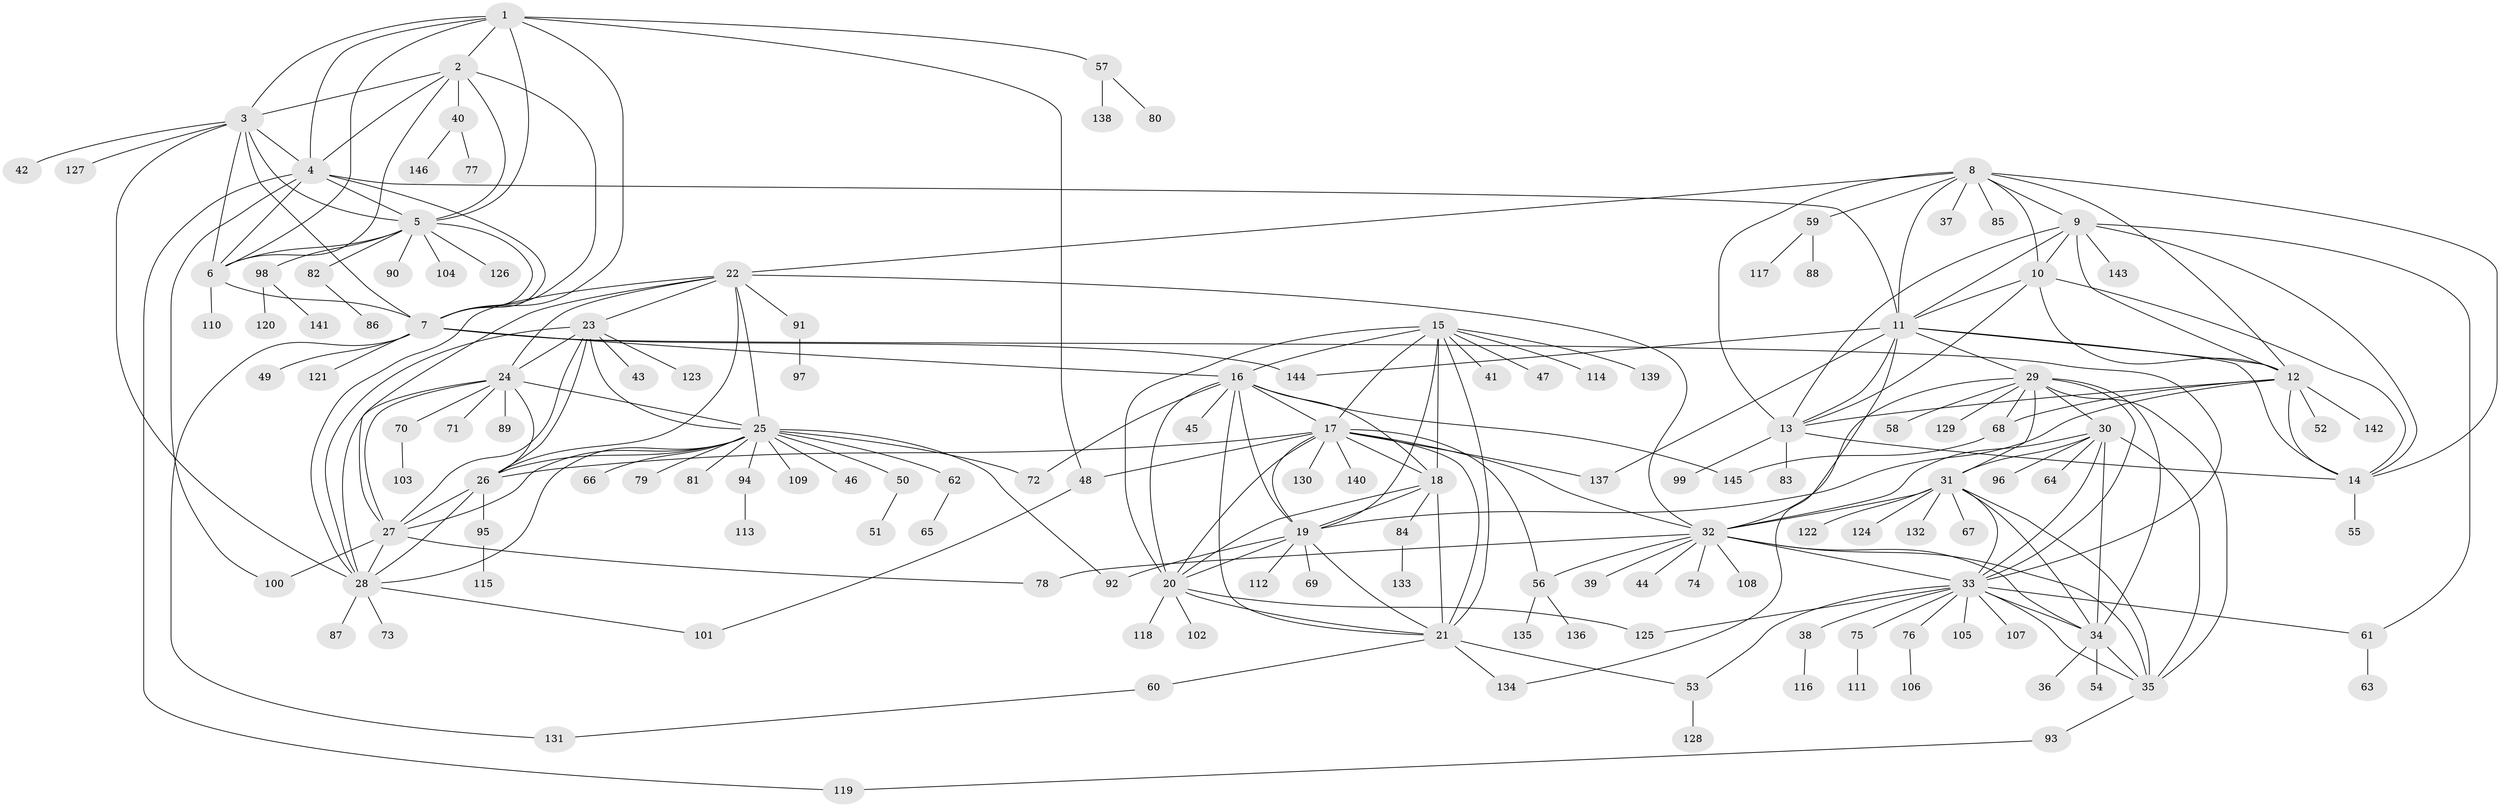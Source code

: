 // Generated by graph-tools (version 1.1) at 2025/54/03/09/25 04:54:02]
// undirected, 146 vertices, 243 edges
graph export_dot {
graph [start="1"]
  node [color=gray90,style=filled];
  1;
  2;
  3;
  4;
  5;
  6;
  7;
  8;
  9;
  10;
  11;
  12;
  13;
  14;
  15;
  16;
  17;
  18;
  19;
  20;
  21;
  22;
  23;
  24;
  25;
  26;
  27;
  28;
  29;
  30;
  31;
  32;
  33;
  34;
  35;
  36;
  37;
  38;
  39;
  40;
  41;
  42;
  43;
  44;
  45;
  46;
  47;
  48;
  49;
  50;
  51;
  52;
  53;
  54;
  55;
  56;
  57;
  58;
  59;
  60;
  61;
  62;
  63;
  64;
  65;
  66;
  67;
  68;
  69;
  70;
  71;
  72;
  73;
  74;
  75;
  76;
  77;
  78;
  79;
  80;
  81;
  82;
  83;
  84;
  85;
  86;
  87;
  88;
  89;
  90;
  91;
  92;
  93;
  94;
  95;
  96;
  97;
  98;
  99;
  100;
  101;
  102;
  103;
  104;
  105;
  106;
  107;
  108;
  109;
  110;
  111;
  112;
  113;
  114;
  115;
  116;
  117;
  118;
  119;
  120;
  121;
  122;
  123;
  124;
  125;
  126;
  127;
  128;
  129;
  130;
  131;
  132;
  133;
  134;
  135;
  136;
  137;
  138;
  139;
  140;
  141;
  142;
  143;
  144;
  145;
  146;
  1 -- 2;
  1 -- 3;
  1 -- 4;
  1 -- 5;
  1 -- 6;
  1 -- 7;
  1 -- 48;
  1 -- 57;
  2 -- 3;
  2 -- 4;
  2 -- 5;
  2 -- 6;
  2 -- 7;
  2 -- 40;
  3 -- 4;
  3 -- 5;
  3 -- 6;
  3 -- 7;
  3 -- 28;
  3 -- 42;
  3 -- 127;
  4 -- 5;
  4 -- 6;
  4 -- 7;
  4 -- 11;
  4 -- 100;
  4 -- 119;
  5 -- 6;
  5 -- 7;
  5 -- 82;
  5 -- 90;
  5 -- 98;
  5 -- 104;
  5 -- 126;
  6 -- 7;
  6 -- 110;
  7 -- 16;
  7 -- 33;
  7 -- 49;
  7 -- 121;
  7 -- 131;
  7 -- 144;
  8 -- 9;
  8 -- 10;
  8 -- 11;
  8 -- 12;
  8 -- 13;
  8 -- 14;
  8 -- 22;
  8 -- 37;
  8 -- 59;
  8 -- 85;
  9 -- 10;
  9 -- 11;
  9 -- 12;
  9 -- 13;
  9 -- 14;
  9 -- 61;
  9 -- 143;
  10 -- 11;
  10 -- 12;
  10 -- 13;
  10 -- 14;
  11 -- 12;
  11 -- 13;
  11 -- 14;
  11 -- 29;
  11 -- 134;
  11 -- 137;
  11 -- 144;
  12 -- 13;
  12 -- 14;
  12 -- 19;
  12 -- 52;
  12 -- 68;
  12 -- 142;
  13 -- 14;
  13 -- 83;
  13 -- 99;
  14 -- 55;
  15 -- 16;
  15 -- 17;
  15 -- 18;
  15 -- 19;
  15 -- 20;
  15 -- 21;
  15 -- 41;
  15 -- 47;
  15 -- 114;
  15 -- 139;
  16 -- 17;
  16 -- 18;
  16 -- 19;
  16 -- 20;
  16 -- 21;
  16 -- 45;
  16 -- 72;
  16 -- 145;
  17 -- 18;
  17 -- 19;
  17 -- 20;
  17 -- 21;
  17 -- 26;
  17 -- 32;
  17 -- 48;
  17 -- 56;
  17 -- 130;
  17 -- 137;
  17 -- 140;
  18 -- 19;
  18 -- 20;
  18 -- 21;
  18 -- 84;
  19 -- 20;
  19 -- 21;
  19 -- 69;
  19 -- 92;
  19 -- 112;
  20 -- 21;
  20 -- 102;
  20 -- 118;
  20 -- 125;
  21 -- 53;
  21 -- 60;
  21 -- 134;
  22 -- 23;
  22 -- 24;
  22 -- 25;
  22 -- 26;
  22 -- 27;
  22 -- 28;
  22 -- 32;
  22 -- 91;
  23 -- 24;
  23 -- 25;
  23 -- 26;
  23 -- 27;
  23 -- 28;
  23 -- 43;
  23 -- 123;
  24 -- 25;
  24 -- 26;
  24 -- 27;
  24 -- 28;
  24 -- 70;
  24 -- 71;
  24 -- 89;
  25 -- 26;
  25 -- 27;
  25 -- 28;
  25 -- 46;
  25 -- 50;
  25 -- 62;
  25 -- 66;
  25 -- 72;
  25 -- 79;
  25 -- 81;
  25 -- 92;
  25 -- 94;
  25 -- 109;
  26 -- 27;
  26 -- 28;
  26 -- 95;
  27 -- 28;
  27 -- 78;
  27 -- 100;
  28 -- 73;
  28 -- 87;
  28 -- 101;
  29 -- 30;
  29 -- 31;
  29 -- 32;
  29 -- 33;
  29 -- 34;
  29 -- 35;
  29 -- 58;
  29 -- 68;
  29 -- 129;
  30 -- 31;
  30 -- 32;
  30 -- 33;
  30 -- 34;
  30 -- 35;
  30 -- 64;
  30 -- 96;
  31 -- 32;
  31 -- 33;
  31 -- 34;
  31 -- 35;
  31 -- 67;
  31 -- 122;
  31 -- 124;
  31 -- 132;
  32 -- 33;
  32 -- 34;
  32 -- 35;
  32 -- 39;
  32 -- 44;
  32 -- 56;
  32 -- 74;
  32 -- 78;
  32 -- 108;
  33 -- 34;
  33 -- 35;
  33 -- 38;
  33 -- 53;
  33 -- 61;
  33 -- 75;
  33 -- 76;
  33 -- 105;
  33 -- 107;
  33 -- 125;
  34 -- 35;
  34 -- 36;
  34 -- 54;
  35 -- 93;
  38 -- 116;
  40 -- 77;
  40 -- 146;
  48 -- 101;
  50 -- 51;
  53 -- 128;
  56 -- 135;
  56 -- 136;
  57 -- 80;
  57 -- 138;
  59 -- 88;
  59 -- 117;
  60 -- 131;
  61 -- 63;
  62 -- 65;
  68 -- 145;
  70 -- 103;
  75 -- 111;
  76 -- 106;
  82 -- 86;
  84 -- 133;
  91 -- 97;
  93 -- 119;
  94 -- 113;
  95 -- 115;
  98 -- 120;
  98 -- 141;
}
